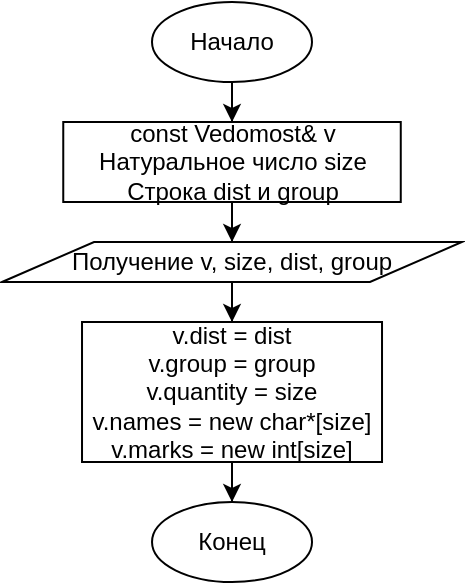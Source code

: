 <mxfile version="13.1.11" type="device"><diagram id="C5RBs43oDa-KdzZeNtuy" name="Page-1"><mxGraphModel dx="767" dy="339" grid="1" gridSize="10" guides="1" tooltips="1" connect="1" arrows="1" fold="1" page="1" pageScale="1" pageWidth="827" pageHeight="1169" math="0" shadow="0"><root><mxCell id="WIyWlLk6GJQsqaUBKTNV-0"/><mxCell id="WIyWlLk6GJQsqaUBKTNV-1" parent="WIyWlLk6GJQsqaUBKTNV-0"/><mxCell id="fGXwdbJ8hSiZ8CcaIuds-251" style="edgeStyle=orthogonalEdgeStyle;rounded=0;orthogonalLoop=1;jettySize=auto;html=1;entryX=0.5;entryY=0;entryDx=0;entryDy=0;" edge="1" parent="WIyWlLk6GJQsqaUBKTNV-1" source="fGXwdbJ8hSiZ8CcaIuds-248" target="fGXwdbJ8hSiZ8CcaIuds-249"><mxGeometry relative="1" as="geometry"/></mxCell><mxCell id="fGXwdbJ8hSiZ8CcaIuds-248" value="Начало" style="ellipse;whiteSpace=wrap;html=1;" vertex="1" parent="WIyWlLk6GJQsqaUBKTNV-1"><mxGeometry x="160" y="120" width="80" height="40" as="geometry"/></mxCell><mxCell id="fGXwdbJ8hSiZ8CcaIuds-254" style="edgeStyle=orthogonalEdgeStyle;rounded=0;orthogonalLoop=1;jettySize=auto;html=1;entryX=0.5;entryY=0;entryDx=0;entryDy=0;" edge="1" parent="WIyWlLk6GJQsqaUBKTNV-1" source="fGXwdbJ8hSiZ8CcaIuds-249" target="fGXwdbJ8hSiZ8CcaIuds-252"><mxGeometry relative="1" as="geometry"/></mxCell><mxCell id="fGXwdbJ8hSiZ8CcaIuds-249" value="const Vedomost&amp;amp; v&lt;br&gt;Натуральное число size&lt;br&gt;Строка dist и group" style="rounded=0;whiteSpace=wrap;html=1;" vertex="1" parent="WIyWlLk6GJQsqaUBKTNV-1"><mxGeometry x="115.63" y="180" width="168.75" height="40" as="geometry"/></mxCell><mxCell id="fGXwdbJ8hSiZ8CcaIuds-256" style="edgeStyle=orthogonalEdgeStyle;rounded=0;orthogonalLoop=1;jettySize=auto;html=1;entryX=0.5;entryY=0;entryDx=0;entryDy=0;" edge="1" parent="WIyWlLk6GJQsqaUBKTNV-1" source="fGXwdbJ8hSiZ8CcaIuds-252" target="fGXwdbJ8hSiZ8CcaIuds-255"><mxGeometry relative="1" as="geometry"/></mxCell><mxCell id="fGXwdbJ8hSiZ8CcaIuds-252" value="Получение v, size, dist, group" style="shape=parallelogram;perimeter=parallelogramPerimeter;whiteSpace=wrap;html=1;" vertex="1" parent="WIyWlLk6GJQsqaUBKTNV-1"><mxGeometry x="85.01" y="240" width="230" height="20" as="geometry"/></mxCell><mxCell id="fGXwdbJ8hSiZ8CcaIuds-276" style="edgeStyle=orthogonalEdgeStyle;rounded=0;orthogonalLoop=1;jettySize=auto;html=1;entryX=0.5;entryY=0;entryDx=0;entryDy=0;" edge="1" parent="WIyWlLk6GJQsqaUBKTNV-1" source="fGXwdbJ8hSiZ8CcaIuds-255" target="fGXwdbJ8hSiZ8CcaIuds-273"><mxGeometry relative="1" as="geometry"/></mxCell><mxCell id="fGXwdbJ8hSiZ8CcaIuds-255" value="&lt;div&gt;v.dist = dist&lt;/div&gt;&lt;div&gt;v.group = group&lt;/div&gt;&lt;div&gt;&lt;span&gt;v.quantity = size&lt;/span&gt;&lt;/div&gt;&lt;div&gt;&lt;span&gt;v.names = new char*[size]&lt;/span&gt;&lt;/div&gt;&lt;div&gt;&lt;span&gt;v.marks = new int[size]&lt;/span&gt;&lt;/div&gt;" style="rounded=0;whiteSpace=wrap;html=1;" vertex="1" parent="WIyWlLk6GJQsqaUBKTNV-1"><mxGeometry x="125.01" y="280" width="150" height="70" as="geometry"/></mxCell><mxCell id="fGXwdbJ8hSiZ8CcaIuds-273" value="Конец" style="ellipse;whiteSpace=wrap;html=1;" vertex="1" parent="WIyWlLk6GJQsqaUBKTNV-1"><mxGeometry x="160.01" y="370" width="80" height="40" as="geometry"/></mxCell></root></mxGraphModel></diagram></mxfile>
